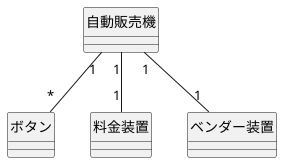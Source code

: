 @startuml 演習6-4-1_クラス図_自動販売機.pu
class 自動販売機
class ボタン
class 料金装置
class ベンダー装置

自動販売機 "1"-- "*" ボタン
自動販売機 "1"-- "1" 料金装置
自動販売機 "1"-- "1" ベンダー装置

hide circle


@enduml